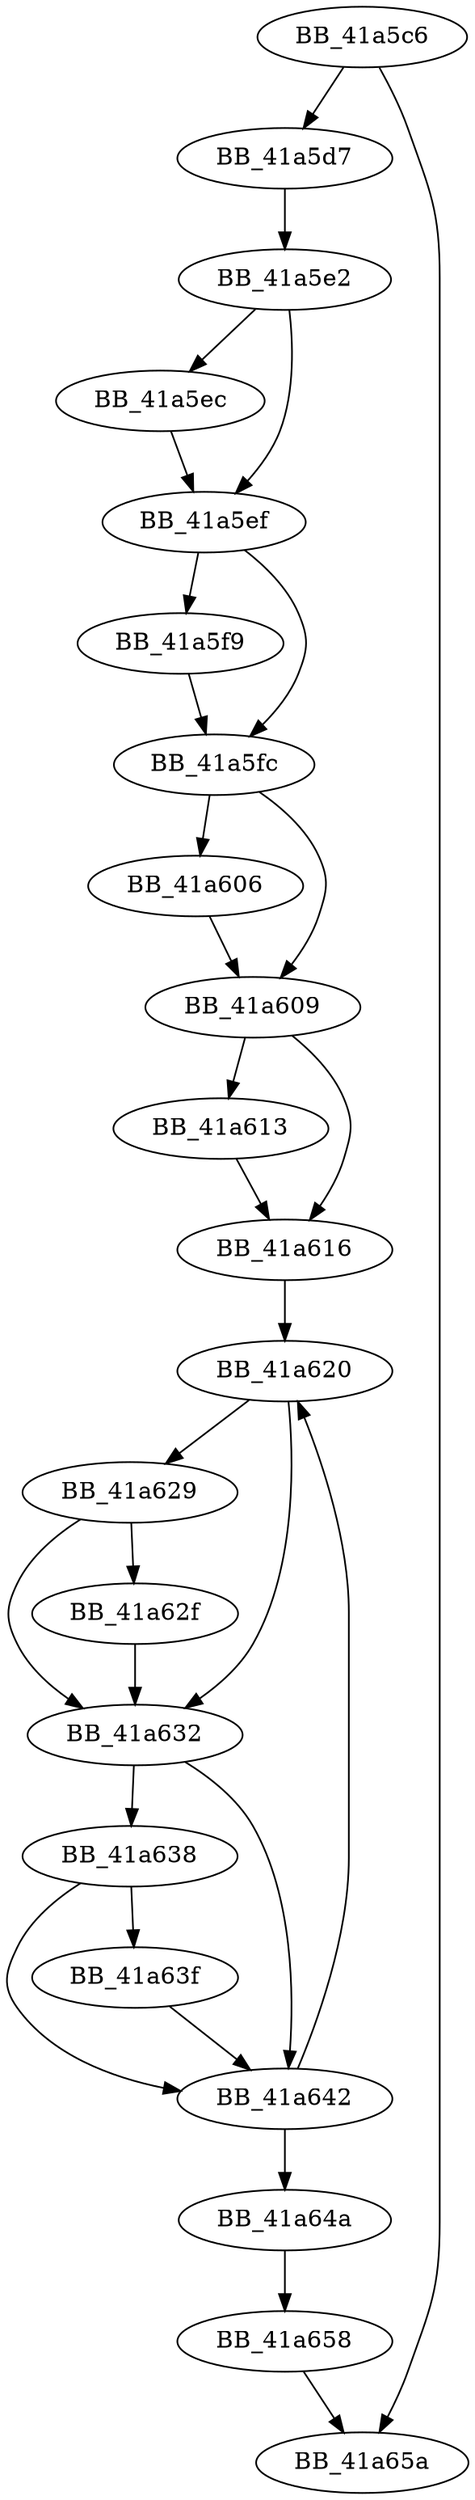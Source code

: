 DiGraph ___removelocaleref{
BB_41a5c6->BB_41a5d7
BB_41a5c6->BB_41a65a
BB_41a5d7->BB_41a5e2
BB_41a5e2->BB_41a5ec
BB_41a5e2->BB_41a5ef
BB_41a5ec->BB_41a5ef
BB_41a5ef->BB_41a5f9
BB_41a5ef->BB_41a5fc
BB_41a5f9->BB_41a5fc
BB_41a5fc->BB_41a606
BB_41a5fc->BB_41a609
BB_41a606->BB_41a609
BB_41a609->BB_41a613
BB_41a609->BB_41a616
BB_41a613->BB_41a616
BB_41a616->BB_41a620
BB_41a620->BB_41a629
BB_41a620->BB_41a632
BB_41a629->BB_41a62f
BB_41a629->BB_41a632
BB_41a62f->BB_41a632
BB_41a632->BB_41a638
BB_41a632->BB_41a642
BB_41a638->BB_41a63f
BB_41a638->BB_41a642
BB_41a63f->BB_41a642
BB_41a642->BB_41a620
BB_41a642->BB_41a64a
BB_41a64a->BB_41a658
BB_41a658->BB_41a65a
}
